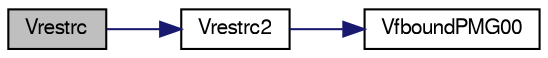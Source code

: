 digraph G
{
  edge [fontname="FreeSans",fontsize="10",labelfontname="FreeSans",labelfontsize="10"];
  node [fontname="FreeSans",fontsize="10",shape=record];
  rankdir=LR;
  Node1 [label="Vrestrc",height=0.2,width=0.4,color="black", fillcolor="grey75", style="filled" fontcolor="black"];
  Node1 -> Node2 [color="midnightblue",fontsize="10",style="solid",fontname="FreeSans"];
  Node2 [label="Vrestrc2",height=0.2,width=0.4,color="black", fillcolor="white", style="filled",URL="$matvecd_8h.html#ade0953634c3377d24922b80b9351c8b5"];
  Node2 -> Node3 [color="midnightblue",fontsize="10",style="solid",fontname="FreeSans"];
  Node3 [label="VfboundPMG00",height=0.2,width=0.4,color="black", fillcolor="white", style="filled",URL="$mikpckd_8h.html#aa5cd2792bb251ae2ee940d0b7de06a42",tooltip="Initialize a grid function to have a zero boundary value."];
}
